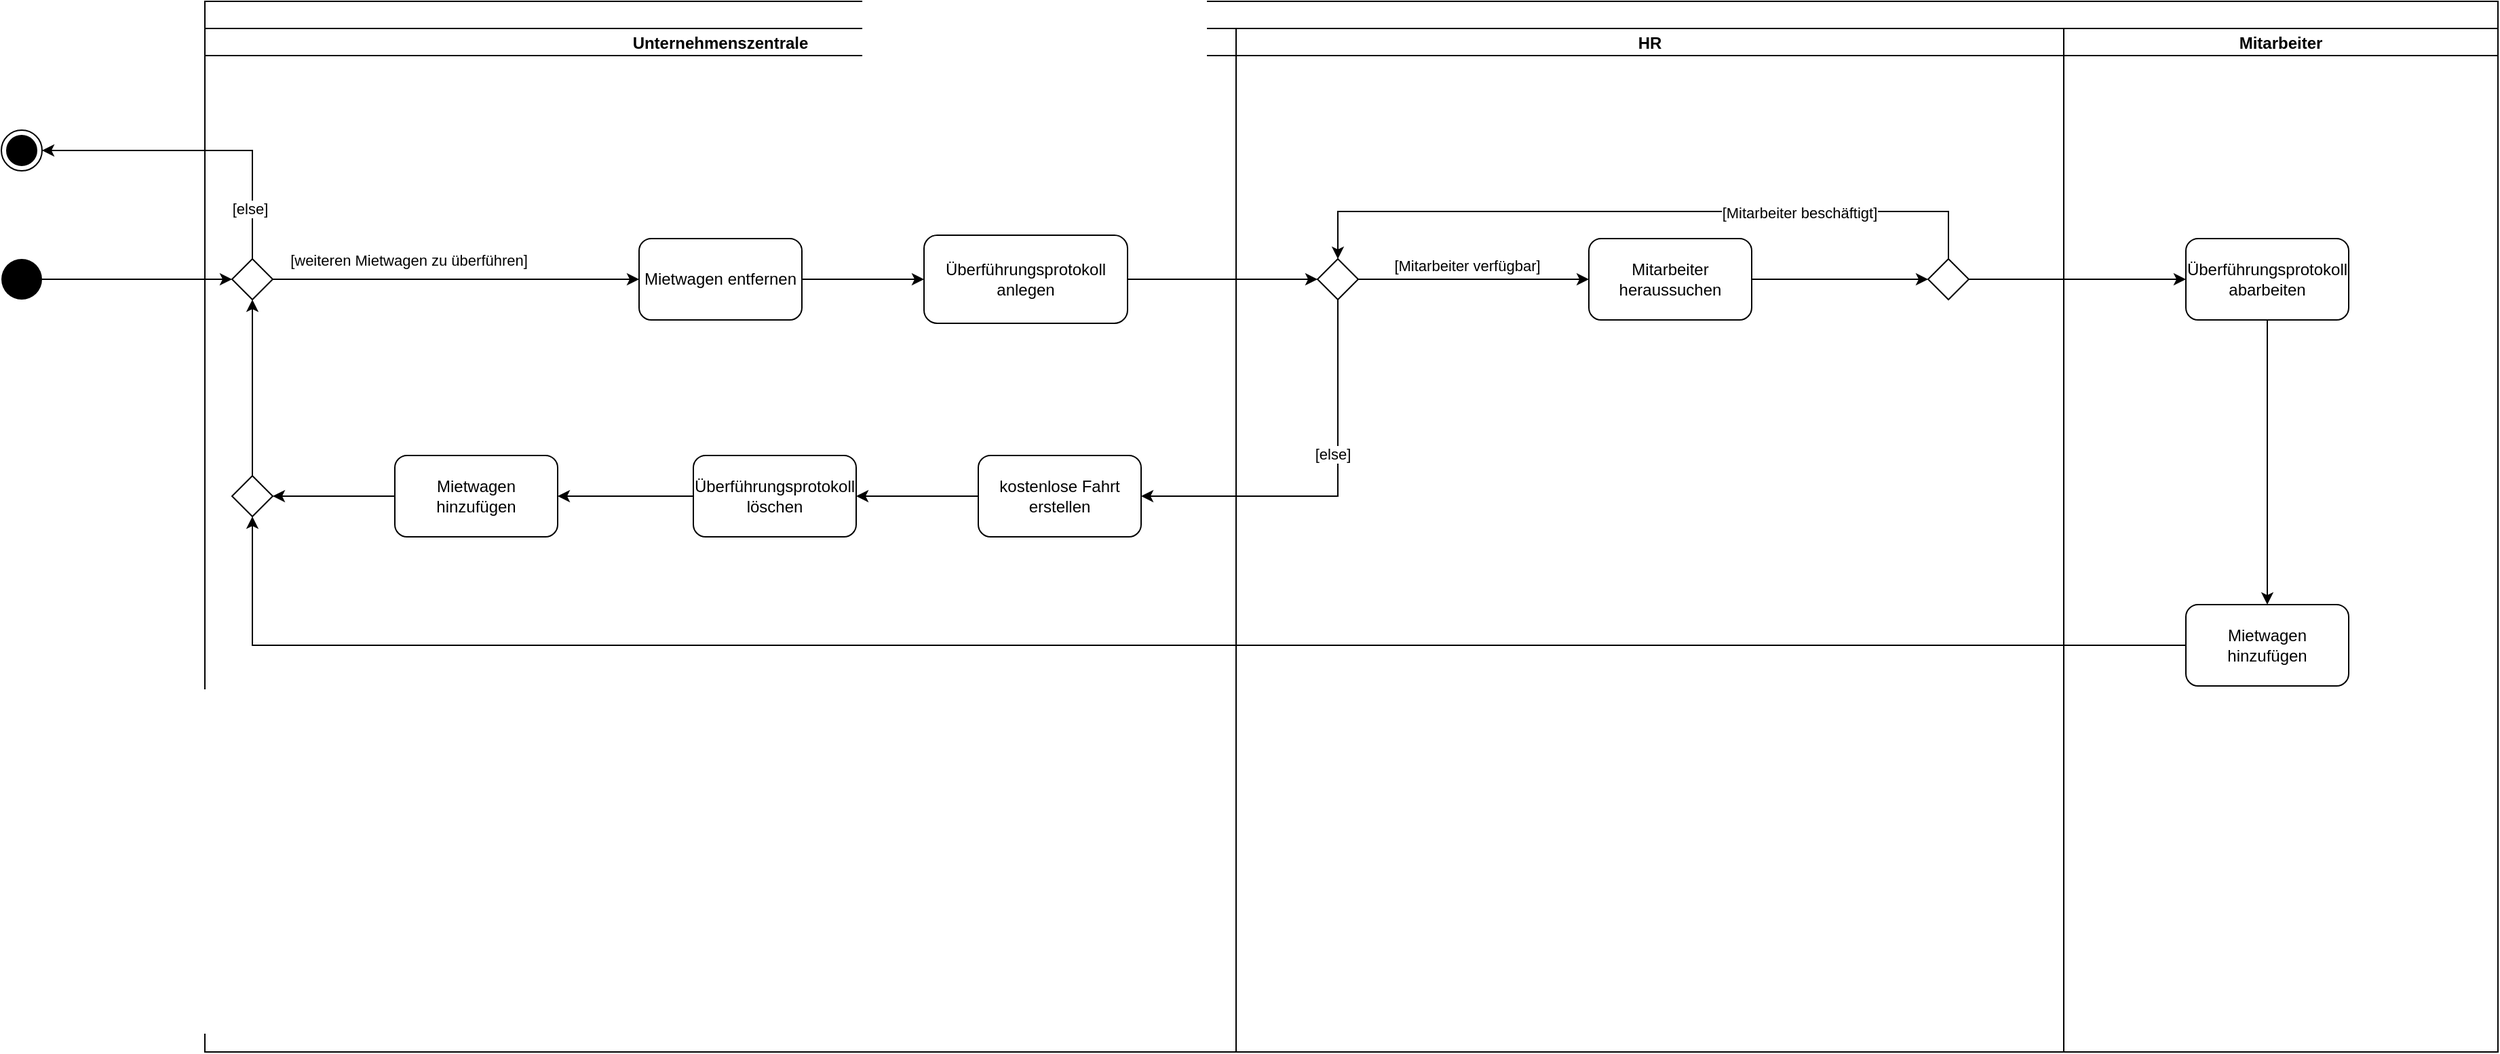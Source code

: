 <mxfile version="16.1.2" type="device"><diagram id="t8r6jcbtjAoI4g5qHGz0" name="Page-1"><mxGraphModel dx="2531" dy="1596" grid="1" gridSize="10" guides="1" tooltips="1" connect="1" arrows="1" fold="1" page="1" pageScale="1" pageWidth="1920" pageHeight="1200" math="0" shadow="0"><root><mxCell id="0"/><mxCell id="1" parent="0"/><mxCell id="XjKsUI63GCD_gRbRc7GC-7" style="edgeStyle=orthogonalEdgeStyle;rounded=0;orthogonalLoop=1;jettySize=auto;html=1;entryX=0;entryY=0.5;entryDx=0;entryDy=0;" parent="1" source="XjKsUI63GCD_gRbRc7GC-1" target="XjKsUI63GCD_gRbRc7GC-6" edge="1"><mxGeometry relative="1" as="geometry"/></mxCell><mxCell id="XjKsUI63GCD_gRbRc7GC-1" value="" style="ellipse;fillColor=#000000;strokeColor=none;" parent="1" vertex="1"><mxGeometry x="60" y="285" width="30" height="30" as="geometry"/></mxCell><mxCell id="XjKsUI63GCD_gRbRc7GC-2" value="" style="ellipse;html=1;shape=endState;fillColor=#000000;strokeColor=#000000;" parent="1" vertex="1"><mxGeometry x="60" y="190" width="30" height="30" as="geometry"/></mxCell><mxCell id="XjKsUI63GCD_gRbRc7GC-9" value="" style="swimlane;childLayout=stackLayout;resizeParent=1;resizeParentMax=0;startSize=20;" parent="1" vertex="1"><mxGeometry x="210" y="95" width="1690" height="775" as="geometry"/></mxCell><mxCell id="XjKsUI63GCD_gRbRc7GC-10" value="Unternehmenszentrale" style="swimlane;startSize=20;" parent="XjKsUI63GCD_gRbRc7GC-9" vertex="1"><mxGeometry y="20" width="760" height="755" as="geometry"/></mxCell><mxCell id="XjKsUI63GCD_gRbRc7GC-6" value="" style="rhombus;" parent="XjKsUI63GCD_gRbRc7GC-10" vertex="1"><mxGeometry x="20" y="170" width="30" height="30" as="geometry"/></mxCell><mxCell id="XjKsUI63GCD_gRbRc7GC-14" style="edgeStyle=orthogonalEdgeStyle;rounded=0;orthogonalLoop=1;jettySize=auto;html=1;entryX=0;entryY=0.5;entryDx=0;entryDy=0;" parent="XjKsUI63GCD_gRbRc7GC-10" source="XjKsUI63GCD_gRbRc7GC-5" target="XjKsUI63GCD_gRbRc7GC-13" edge="1"><mxGeometry relative="1" as="geometry"/></mxCell><mxCell id="XjKsUI63GCD_gRbRc7GC-5" value="Mietwagen entfernen" style="rounded=1;whiteSpace=wrap;html=1;" parent="XjKsUI63GCD_gRbRc7GC-10" vertex="1"><mxGeometry x="320" y="155" width="120" height="60" as="geometry"/></mxCell><mxCell id="XjKsUI63GCD_gRbRc7GC-13" value="Überführungsprotokoll anlegen" style="rounded=1;whiteSpace=wrap;html=1;" parent="XjKsUI63GCD_gRbRc7GC-10" vertex="1"><mxGeometry x="530" y="152.5" width="150" height="65" as="geometry"/></mxCell><mxCell id="XjKsUI63GCD_gRbRc7GC-8" style="edgeStyle=orthogonalEdgeStyle;rounded=0;orthogonalLoop=1;jettySize=auto;html=1;exitX=1;exitY=0.5;exitDx=0;exitDy=0;entryX=0;entryY=0.5;entryDx=0;entryDy=0;" parent="XjKsUI63GCD_gRbRc7GC-10" source="XjKsUI63GCD_gRbRc7GC-6" target="XjKsUI63GCD_gRbRc7GC-5" edge="1"><mxGeometry relative="1" as="geometry"><mxPoint x="70" y="184.23" as="sourcePoint"/><mxPoint x="250" y="235" as="targetPoint"/></mxGeometry></mxCell><mxCell id="XjKsUI63GCD_gRbRc7GC-25" value="[weiteren Mietwagen zu überführen]" style="edgeLabel;html=1;align=center;verticalAlign=middle;resizable=0;points=[];" parent="XjKsUI63GCD_gRbRc7GC-8" vertex="1" connectable="0"><mxGeometry x="-0.258" y="3" relative="1" as="geometry"><mxPoint y="-11" as="offset"/></mxGeometry></mxCell><mxCell id="XjKsUI63GCD_gRbRc7GC-49" style="edgeStyle=orthogonalEdgeStyle;rounded=0;orthogonalLoop=1;jettySize=auto;html=1;entryX=0.5;entryY=1;entryDx=0;entryDy=0;" parent="XjKsUI63GCD_gRbRc7GC-10" source="XjKsUI63GCD_gRbRc7GC-47" target="XjKsUI63GCD_gRbRc7GC-6" edge="1"><mxGeometry relative="1" as="geometry"/></mxCell><mxCell id="XjKsUI63GCD_gRbRc7GC-47" value="" style="rhombus;" parent="XjKsUI63GCD_gRbRc7GC-10" vertex="1"><mxGeometry x="20" y="330" width="30" height="30" as="geometry"/></mxCell><mxCell id="XjKsUI63GCD_gRbRc7GC-52" style="edgeStyle=orthogonalEdgeStyle;rounded=0;orthogonalLoop=1;jettySize=auto;html=1;" parent="XjKsUI63GCD_gRbRc7GC-10" source="XjKsUI63GCD_gRbRc7GC-37" target="XjKsUI63GCD_gRbRc7GC-51" edge="1"><mxGeometry relative="1" as="geometry"/></mxCell><mxCell id="XjKsUI63GCD_gRbRc7GC-37" value="kostenlose Fahrt erstellen" style="rounded=1;whiteSpace=wrap;html=1;" parent="XjKsUI63GCD_gRbRc7GC-10" vertex="1"><mxGeometry x="570" y="315" width="120" height="60" as="geometry"/></mxCell><mxCell id="XjKsUI63GCD_gRbRc7GC-54" style="edgeStyle=orthogonalEdgeStyle;rounded=0;orthogonalLoop=1;jettySize=auto;html=1;entryX=1;entryY=0.5;entryDx=0;entryDy=0;" parent="XjKsUI63GCD_gRbRc7GC-10" source="XjKsUI63GCD_gRbRc7GC-51" target="XjKsUI63GCD_gRbRc7GC-53" edge="1"><mxGeometry relative="1" as="geometry"/></mxCell><mxCell id="XjKsUI63GCD_gRbRc7GC-51" value="Überführungsprotokoll löschen" style="rounded=1;whiteSpace=wrap;html=1;" parent="XjKsUI63GCD_gRbRc7GC-10" vertex="1"><mxGeometry x="360" y="315" width="120" height="60" as="geometry"/></mxCell><mxCell id="XjKsUI63GCD_gRbRc7GC-55" style="edgeStyle=orthogonalEdgeStyle;rounded=0;orthogonalLoop=1;jettySize=auto;html=1;entryX=1;entryY=0.5;entryDx=0;entryDy=0;" parent="XjKsUI63GCD_gRbRc7GC-10" source="XjKsUI63GCD_gRbRc7GC-53" target="XjKsUI63GCD_gRbRc7GC-47" edge="1"><mxGeometry relative="1" as="geometry"/></mxCell><mxCell id="XjKsUI63GCD_gRbRc7GC-53" value="Mietwagen hinzufügen" style="rounded=1;whiteSpace=wrap;html=1;" parent="XjKsUI63GCD_gRbRc7GC-10" vertex="1"><mxGeometry x="140" y="315" width="120" height="60" as="geometry"/></mxCell><mxCell id="XjKsUI63GCD_gRbRc7GC-11" value="HR" style="swimlane;startSize=20;" parent="XjKsUI63GCD_gRbRc7GC-9" vertex="1"><mxGeometry x="760" y="20" width="610" height="755" as="geometry"/></mxCell><mxCell id="XjKsUI63GCD_gRbRc7GC-43" style="edgeStyle=orthogonalEdgeStyle;rounded=0;orthogonalLoop=1;jettySize=auto;html=1;entryX=0.5;entryY=0;entryDx=0;entryDy=0;" parent="XjKsUI63GCD_gRbRc7GC-11" source="XjKsUI63GCD_gRbRc7GC-29" target="XjKsUI63GCD_gRbRc7GC-34" edge="1"><mxGeometry relative="1" as="geometry"><Array as="points"><mxPoint x="525" y="135"/><mxPoint x="75" y="135"/></Array></mxGeometry></mxCell><mxCell id="XjKsUI63GCD_gRbRc7GC-44" value="[Mitarbeiter beschäftigt]" style="edgeLabel;html=1;align=center;verticalAlign=middle;resizable=0;points=[];" parent="XjKsUI63GCD_gRbRc7GC-43" vertex="1" connectable="0"><mxGeometry x="-0.451" y="1" relative="1" as="geometry"><mxPoint x="-3" as="offset"/></mxGeometry></mxCell><mxCell id="XjKsUI63GCD_gRbRc7GC-29" value="" style="rhombus;" parent="XjKsUI63GCD_gRbRc7GC-11" vertex="1"><mxGeometry x="510" y="170" width="30" height="30" as="geometry"/></mxCell><mxCell id="XjKsUI63GCD_gRbRc7GC-32" style="edgeStyle=orthogonalEdgeStyle;rounded=0;orthogonalLoop=1;jettySize=auto;html=1;entryX=0;entryY=0.5;entryDx=0;entryDy=0;" parent="XjKsUI63GCD_gRbRc7GC-11" source="XjKsUI63GCD_gRbRc7GC-30" target="XjKsUI63GCD_gRbRc7GC-29" edge="1"><mxGeometry relative="1" as="geometry"/></mxCell><mxCell id="XjKsUI63GCD_gRbRc7GC-30" value="Mitarbeiter heraussuchen" style="whiteSpace=wrap;html=1;rounded=1;" parent="XjKsUI63GCD_gRbRc7GC-11" vertex="1"><mxGeometry x="260" y="155" width="120" height="60" as="geometry"/></mxCell><mxCell id="XjKsUI63GCD_gRbRc7GC-39" style="edgeStyle=orthogonalEdgeStyle;rounded=0;orthogonalLoop=1;jettySize=auto;html=1;entryX=0;entryY=0.5;entryDx=0;entryDy=0;" parent="XjKsUI63GCD_gRbRc7GC-11" source="XjKsUI63GCD_gRbRc7GC-34" target="XjKsUI63GCD_gRbRc7GC-30" edge="1"><mxGeometry relative="1" as="geometry"/></mxCell><mxCell id="XjKsUI63GCD_gRbRc7GC-40" value="[Mitarbeiter verfügbar]" style="edgeLabel;html=1;align=center;verticalAlign=middle;resizable=0;points=[];" parent="XjKsUI63GCD_gRbRc7GC-39" vertex="1" connectable="0"><mxGeometry x="-0.311" y="-4" relative="1" as="geometry"><mxPoint x="21" y="-14" as="offset"/></mxGeometry></mxCell><mxCell id="XjKsUI63GCD_gRbRc7GC-34" value="" style="rhombus;" parent="XjKsUI63GCD_gRbRc7GC-11" vertex="1"><mxGeometry x="60" y="170" width="30" height="30" as="geometry"/></mxCell><mxCell id="XjKsUI63GCD_gRbRc7GC-12" value="Mitarbeiter" style="swimlane;startSize=20;" parent="XjKsUI63GCD_gRbRc7GC-9" vertex="1"><mxGeometry x="1370" y="20" width="320" height="755" as="geometry"/></mxCell><mxCell id="XjKsUI63GCD_gRbRc7GC-20" style="edgeStyle=orthogonalEdgeStyle;rounded=0;orthogonalLoop=1;jettySize=auto;html=1;" parent="XjKsUI63GCD_gRbRc7GC-12" source="XjKsUI63GCD_gRbRc7GC-17" target="XjKsUI63GCD_gRbRc7GC-19" edge="1"><mxGeometry relative="1" as="geometry"/></mxCell><mxCell id="XjKsUI63GCD_gRbRc7GC-17" value=" Überführungsprotokoll abarbeiten" style="rounded=1;whiteSpace=wrap;html=1;" parent="XjKsUI63GCD_gRbRc7GC-12" vertex="1"><mxGeometry x="90" y="155" width="120" height="60" as="geometry"/></mxCell><mxCell id="XjKsUI63GCD_gRbRc7GC-19" value="Mietwagen hinzufügen" style="rounded=1;whiteSpace=wrap;html=1;" parent="XjKsUI63GCD_gRbRc7GC-12" vertex="1"><mxGeometry x="90" y="425" width="120" height="60" as="geometry"/></mxCell><mxCell id="XjKsUI63GCD_gRbRc7GC-35" style="edgeStyle=orthogonalEdgeStyle;rounded=0;orthogonalLoop=1;jettySize=auto;html=1;entryX=0;entryY=0.5;entryDx=0;entryDy=0;" parent="XjKsUI63GCD_gRbRc7GC-9" source="XjKsUI63GCD_gRbRc7GC-13" target="XjKsUI63GCD_gRbRc7GC-34" edge="1"><mxGeometry relative="1" as="geometry"/></mxCell><mxCell id="XjKsUI63GCD_gRbRc7GC-45" style="edgeStyle=orthogonalEdgeStyle;rounded=0;orthogonalLoop=1;jettySize=auto;html=1;entryX=0;entryY=0.5;entryDx=0;entryDy=0;" parent="XjKsUI63GCD_gRbRc7GC-9" source="XjKsUI63GCD_gRbRc7GC-29" target="XjKsUI63GCD_gRbRc7GC-17" edge="1"><mxGeometry relative="1" as="geometry"/></mxCell><mxCell id="XjKsUI63GCD_gRbRc7GC-50" style="edgeStyle=orthogonalEdgeStyle;rounded=0;orthogonalLoop=1;jettySize=auto;html=1;entryX=0.5;entryY=1;entryDx=0;entryDy=0;" parent="XjKsUI63GCD_gRbRc7GC-9" source="XjKsUI63GCD_gRbRc7GC-19" target="XjKsUI63GCD_gRbRc7GC-47" edge="1"><mxGeometry relative="1" as="geometry"/></mxCell><mxCell id="XjKsUI63GCD_gRbRc7GC-38" value="" style="edgeStyle=orthogonalEdgeStyle;rounded=0;orthogonalLoop=1;jettySize=auto;html=1;" parent="XjKsUI63GCD_gRbRc7GC-9" source="XjKsUI63GCD_gRbRc7GC-34" target="XjKsUI63GCD_gRbRc7GC-37" edge="1"><mxGeometry relative="1" as="geometry"><Array as="points"><mxPoint x="835" y="365"/></Array></mxGeometry></mxCell><mxCell id="XjKsUI63GCD_gRbRc7GC-42" value="[else]" style="edgeLabel;html=1;align=center;verticalAlign=middle;resizable=0;points=[];" parent="XjKsUI63GCD_gRbRc7GC-38" vertex="1" connectable="0"><mxGeometry x="-0.217" y="-4" relative="1" as="geometry"><mxPoint as="offset"/></mxGeometry></mxCell><mxCell id="XjKsUI63GCD_gRbRc7GC-26" style="edgeStyle=orthogonalEdgeStyle;rounded=0;orthogonalLoop=1;jettySize=auto;html=1;entryX=1;entryY=0.5;entryDx=0;entryDy=0;" parent="1" source="XjKsUI63GCD_gRbRc7GC-6" target="XjKsUI63GCD_gRbRc7GC-2" edge="1"><mxGeometry relative="1" as="geometry"><Array as="points"><mxPoint x="245" y="205"/></Array></mxGeometry></mxCell><mxCell id="XjKsUI63GCD_gRbRc7GC-28" value="[else]" style="edgeLabel;html=1;align=center;verticalAlign=middle;resizable=0;points=[];" parent="XjKsUI63GCD_gRbRc7GC-26" vertex="1" connectable="0"><mxGeometry x="-0.681" y="2" relative="1" as="geometry"><mxPoint as="offset"/></mxGeometry></mxCell></root></mxGraphModel></diagram></mxfile>